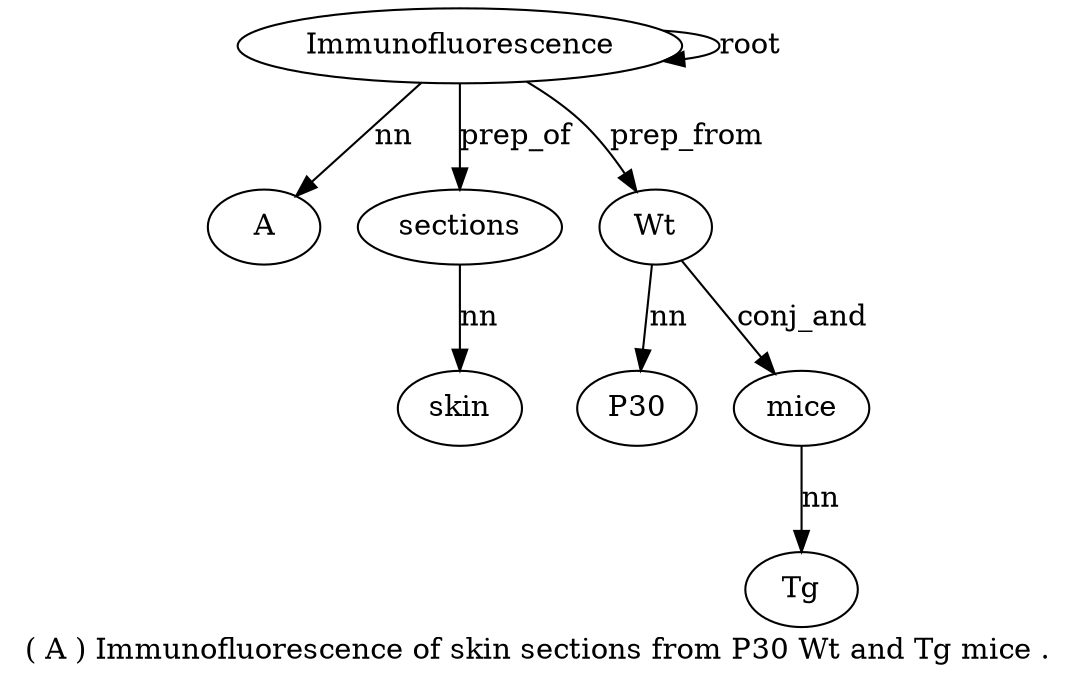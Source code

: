 digraph "( A ) Immunofluorescence of skin sections from P30 Wt and Tg mice ." {
label="( A ) Immunofluorescence of skin sections from P30 Wt and Tg mice .";
Immunofluorescence4 [style=filled, fillcolor=white, label=Immunofluorescence];
A2 [style=filled, fillcolor=white, label=A];
Immunofluorescence4 -> A2  [label=nn];
Immunofluorescence4 -> Immunofluorescence4  [label=root];
sections7 [style=filled, fillcolor=white, label=sections];
skin6 [style=filled, fillcolor=white, label=skin];
sections7 -> skin6  [label=nn];
Immunofluorescence4 -> sections7  [label=prep_of];
Wt10 [style=filled, fillcolor=white, label=Wt];
P309 [style=filled, fillcolor=white, label=P30];
Wt10 -> P309  [label=nn];
Immunofluorescence4 -> Wt10  [label=prep_from];
mice13 [style=filled, fillcolor=white, label=mice];
Tg12 [style=filled, fillcolor=white, label=Tg];
mice13 -> Tg12  [label=nn];
Wt10 -> mice13  [label=conj_and];
}
